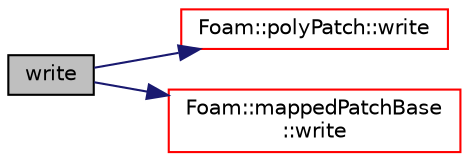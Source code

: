 digraph "write"
{
  bgcolor="transparent";
  edge [fontname="Helvetica",fontsize="10",labelfontname="Helvetica",labelfontsize="10"];
  node [fontname="Helvetica",fontsize="10",shape=record];
  rankdir="LR";
  Node1 [label="write",height=0.2,width=0.4,color="black", fillcolor="grey75", style="filled", fontcolor="black"];
  Node1 -> Node2 [color="midnightblue",fontsize="10",style="solid",fontname="Helvetica"];
  Node2 [label="Foam::polyPatch::write",height=0.2,width=0.4,color="red",URL="$a01973.html#a0941061ad5a26be83b4107d05750ace6",tooltip="Write the polyPatch data as a dictionary. "];
  Node1 -> Node3 [color="midnightblue",fontsize="10",style="solid",fontname="Helvetica"];
  Node3 [label="Foam::mappedPatchBase\l::write",height=0.2,width=0.4,color="red",URL="$a01450.html#a0941061ad5a26be83b4107d05750ace6",tooltip="Write as a dictionary. "];
}
